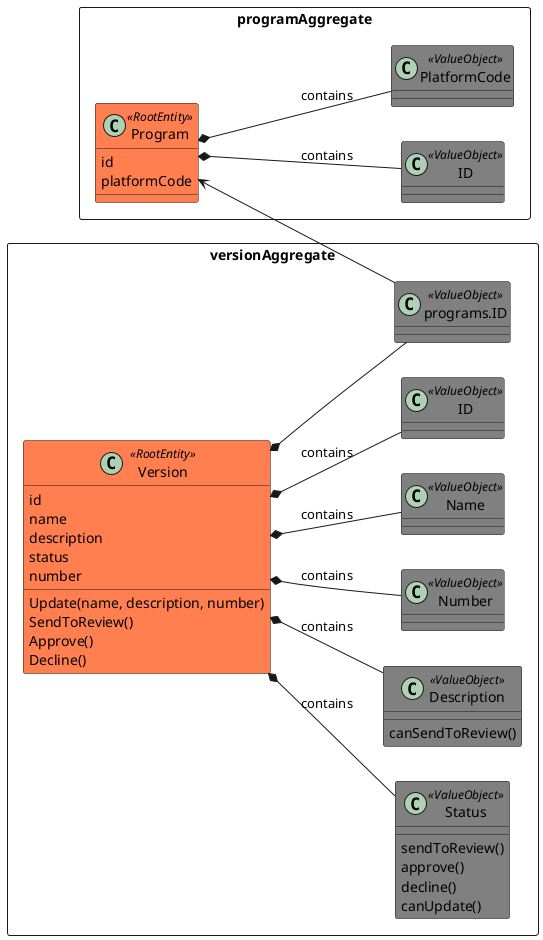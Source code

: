 @startuml
left to right direction
namespace programAggregate <<Rectangle>> {

      class Program as "Program" <<RootEntity>> #coral {
      id
      platformCode
    }
    class ID as "ID" <<ValueObject>>  #gray {

    }
    class PlatformCode as "PlatformCode" <<ValueObject>>  #gray {

    }
    Program *-- ID: contains
    Program *-- PlatformCode: contains
}

namespace versionAggregate <<Rectangle>> {
      class Version as "Version" <<RootEntity>> #coral {
      id
      name
      description
      status
      number
      Update(name, description, number)
      SendToReview()
      Approve()
      Decline()
      }

      class Status as "Status" <<ValueObject>>  #gray {
      sendToReview()
      approve()
      decline()
      canUpdate()
      }

      class Description as "Description" <<ValueObject>>  #gray {
      canSendToReview()
      }
      class Number as "Number" <<ValueObject>>  #gray {

      }
      class Name as "Name" <<ValueObject>>  #gray {

      }
      class ID as "ID" <<ValueObject>>  #gray {

      }
      class ProgramId as "programs.ID" <<ValueObject>>  #gray {

      }
      Version *-- ID: contains
      Version *-- Status: contains
      Version *-- Name: contains
      Version *-- Number: contains
      Version *-- Description: contains
      Version *-- ProgramId
}
programAggregate.Program  <--  versionAggregate.ProgramId

@enduml
